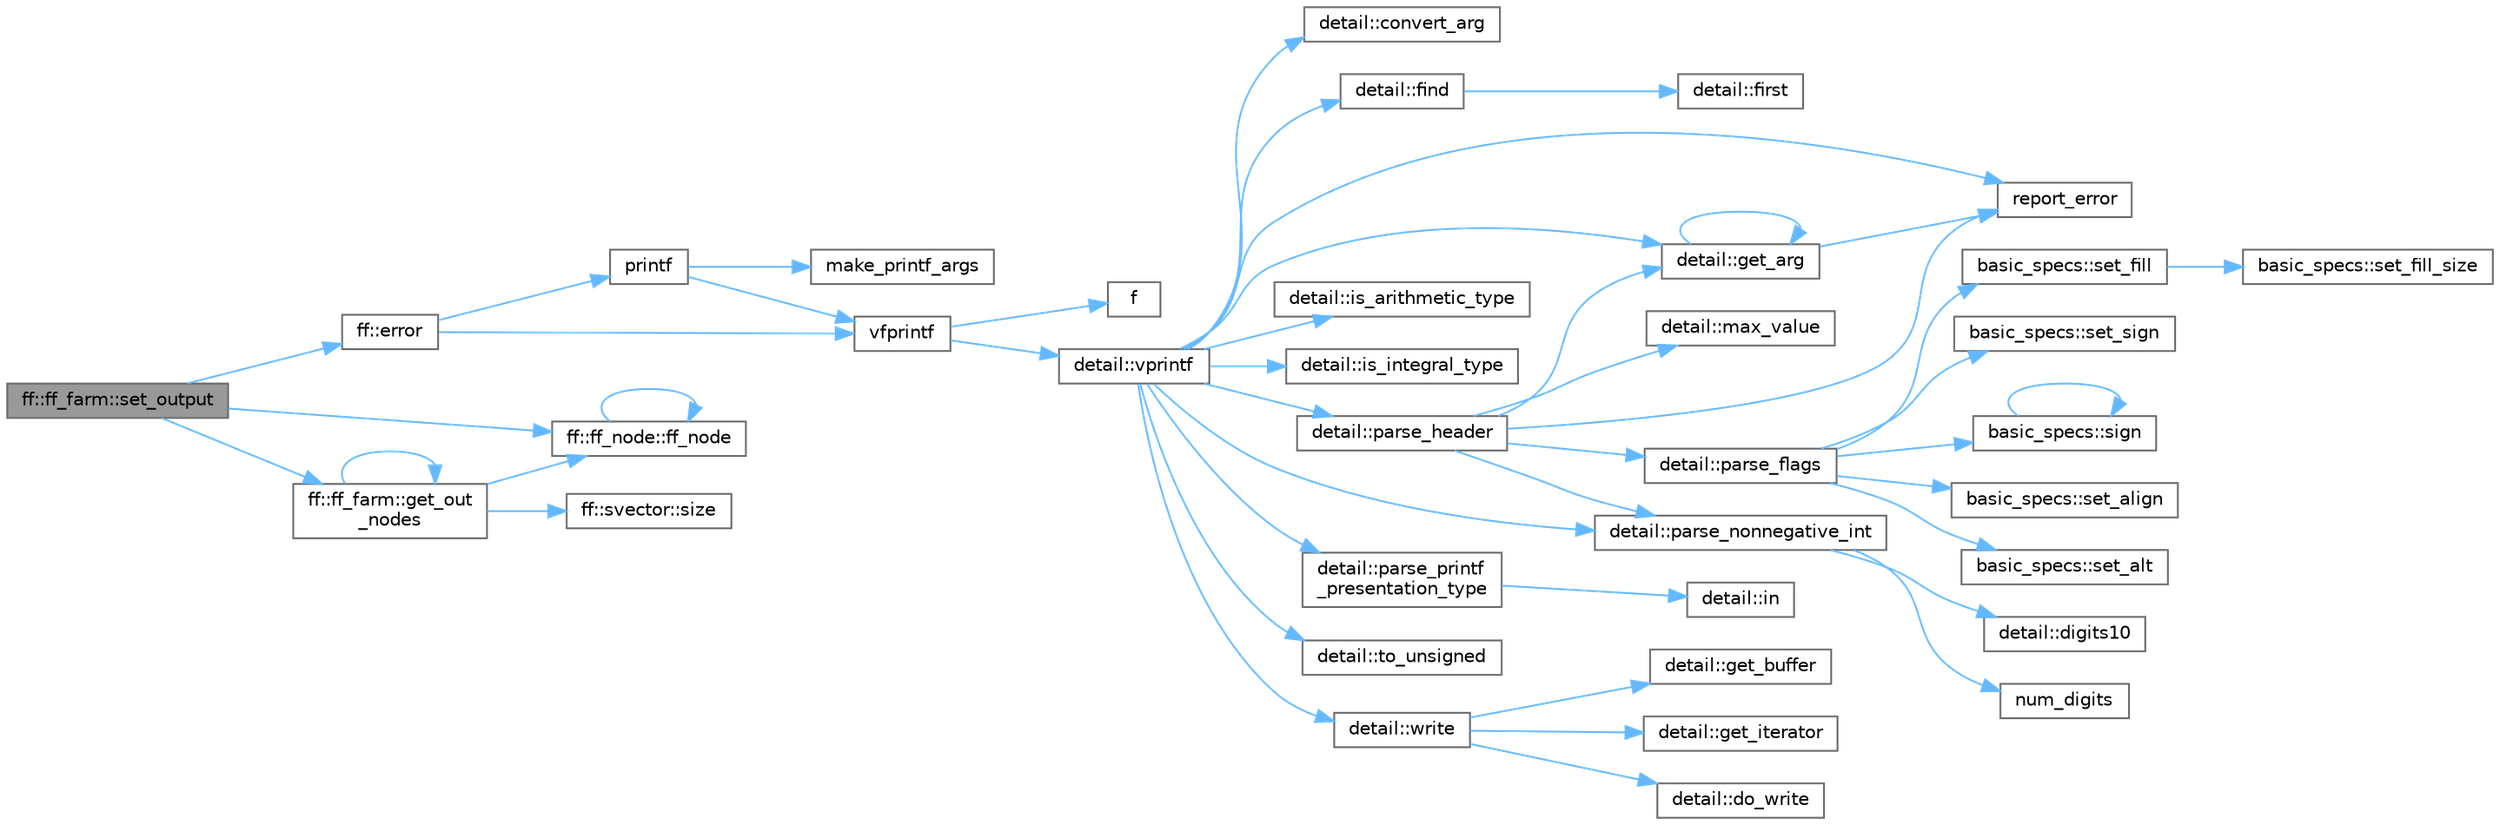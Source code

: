 digraph "ff::ff_farm::set_output"
{
 // LATEX_PDF_SIZE
  bgcolor="transparent";
  edge [fontname=Helvetica,fontsize=10,labelfontname=Helvetica,labelfontsize=10];
  node [fontname=Helvetica,fontsize=10,shape=box,height=0.2,width=0.4];
  rankdir="LR";
  Node1 [id="Node000001",label="ff::ff_farm::set_output",height=0.2,width=0.4,color="gray40", fillcolor="grey60", style="filled", fontcolor="black",tooltip=" "];
  Node1 -> Node2 [id="edge1_Node000001_Node000002",color="steelblue1",style="solid",tooltip=" "];
  Node2 [id="Node000002",label="ff::error",height=0.2,width=0.4,color="grey40", fillcolor="white", style="filled",URL="$namespaceff.html#a27d926d29b55e019eba5b70672301d82",tooltip=" "];
  Node2 -> Node3 [id="edge2_Node000002_Node000003",color="steelblue1",style="solid",tooltip=" "];
  Node3 [id="Node000003",label="printf",height=0.2,width=0.4,color="grey40", fillcolor="white", style="filled",URL="$printf_8h.html#aee3ed3a831f25f07e7be3919fff2203a",tooltip=" "];
  Node3 -> Node4 [id="edge3_Node000003_Node000004",color="steelblue1",style="solid",tooltip=" "];
  Node4 [id="Node000004",label="make_printf_args",height=0.2,width=0.4,color="grey40", fillcolor="white", style="filled",URL="$printf_8h.html#a27dcc0efcda04388971dbea3c875f122",tooltip=" "];
  Node3 -> Node5 [id="edge4_Node000003_Node000005",color="steelblue1",style="solid",tooltip=" "];
  Node5 [id="Node000005",label="vfprintf",height=0.2,width=0.4,color="grey40", fillcolor="white", style="filled",URL="$printf_8h.html#abb30aad964fc771fb52cf3ad88649df2",tooltip=" "];
  Node5 -> Node6 [id="edge5_Node000005_Node000006",color="steelblue1",style="solid",tooltip=" "];
  Node6 [id="Node000006",label="f",height=0.2,width=0.4,color="grey40", fillcolor="white", style="filled",URL="$cxx11__tensor__map_8cpp.html#a7f507fea02198f6cb81c86640c7b1a4e",tooltip=" "];
  Node5 -> Node7 [id="edge6_Node000005_Node000007",color="steelblue1",style="solid",tooltip=" "];
  Node7 [id="Node000007",label="detail::vprintf",height=0.2,width=0.4,color="grey40", fillcolor="white", style="filled",URL="$namespacedetail.html#a1c8c2218e4c822aa8f743fb9c573717f",tooltip=" "];
  Node7 -> Node8 [id="edge7_Node000007_Node000008",color="steelblue1",style="solid",tooltip=" "];
  Node8 [id="Node000008",label="detail::convert_arg",height=0.2,width=0.4,color="grey40", fillcolor="white", style="filled",URL="$namespacedetail.html#a03c11572c9a664266d6925f327dec7f3",tooltip=" "];
  Node7 -> Node9 [id="edge8_Node000007_Node000009",color="steelblue1",style="solid",tooltip=" "];
  Node9 [id="Node000009",label="detail::find",height=0.2,width=0.4,color="grey40", fillcolor="white", style="filled",URL="$namespacedetail.html#a6b71952fab3dc32f3edb2c3e9811d8d9",tooltip=" "];
  Node9 -> Node10 [id="edge9_Node000009_Node000010",color="steelblue1",style="solid",tooltip=" "];
  Node10 [id="Node000010",label="detail::first",height=0.2,width=0.4,color="grey40", fillcolor="white", style="filled",URL="$namespacedetail.html#a02319a3deb124802b88b61f85987df5e",tooltip=" "];
  Node7 -> Node11 [id="edge10_Node000007_Node000011",color="steelblue1",style="solid",tooltip=" "];
  Node11 [id="Node000011",label="detail::get_arg",height=0.2,width=0.4,color="grey40", fillcolor="white", style="filled",URL="$namespacedetail.html#a342ef250e45bd09b2ef666b6fae1c355",tooltip=" "];
  Node11 -> Node11 [id="edge11_Node000011_Node000011",color="steelblue1",style="solid",tooltip=" "];
  Node11 -> Node12 [id="edge12_Node000011_Node000012",color="steelblue1",style="solid",tooltip=" "];
  Node12 [id="Node000012",label="report_error",height=0.2,width=0.4,color="grey40", fillcolor="white", style="filled",URL="$format-inl_8h.html#a5555893692b00b61b3886349332fd01f",tooltip=" "];
  Node7 -> Node13 [id="edge13_Node000007_Node000013",color="steelblue1",style="solid",tooltip=" "];
  Node13 [id="Node000013",label="detail::is_arithmetic_type",height=0.2,width=0.4,color="grey40", fillcolor="white", style="filled",URL="$namespacedetail.html#a802c50a56a3495fdab6020b375ba1389",tooltip=" "];
  Node7 -> Node14 [id="edge14_Node000007_Node000014",color="steelblue1",style="solid",tooltip=" "];
  Node14 [id="Node000014",label="detail::is_integral_type",height=0.2,width=0.4,color="grey40", fillcolor="white", style="filled",URL="$namespacedetail.html#a2a60f8d1bee41b803f43fc42b707b5d1",tooltip=" "];
  Node7 -> Node15 [id="edge15_Node000007_Node000015",color="steelblue1",style="solid",tooltip=" "];
  Node15 [id="Node000015",label="detail::parse_header",height=0.2,width=0.4,color="grey40", fillcolor="white", style="filled",URL="$namespacedetail.html#afc9d93e58b8edb8077f8bc8eee7f4035",tooltip=" "];
  Node15 -> Node11 [id="edge16_Node000015_Node000011",color="steelblue1",style="solid",tooltip=" "];
  Node15 -> Node16 [id="edge17_Node000015_Node000016",color="steelblue1",style="solid",tooltip=" "];
  Node16 [id="Node000016",label="detail::max_value",height=0.2,width=0.4,color="grey40", fillcolor="white", style="filled",URL="$namespacedetail.html#a45c2130c44ebe54179eafcee3cda2bfb",tooltip=" "];
  Node15 -> Node17 [id="edge18_Node000015_Node000017",color="steelblue1",style="solid",tooltip=" "];
  Node17 [id="Node000017",label="detail::parse_flags",height=0.2,width=0.4,color="grey40", fillcolor="white", style="filled",URL="$namespacedetail.html#a4213daed116a37e1767881da51238261",tooltip=" "];
  Node17 -> Node18 [id="edge19_Node000017_Node000018",color="steelblue1",style="solid",tooltip=" "];
  Node18 [id="Node000018",label="basic_specs::set_align",height=0.2,width=0.4,color="grey40", fillcolor="white", style="filled",URL="$classbasic__specs.html#ad73b6f854341aaabc744bf54e6ea6af6",tooltip=" "];
  Node17 -> Node19 [id="edge20_Node000017_Node000019",color="steelblue1",style="solid",tooltip=" "];
  Node19 [id="Node000019",label="basic_specs::set_alt",height=0.2,width=0.4,color="grey40", fillcolor="white", style="filled",URL="$classbasic__specs.html#a5f10314706a8a3d579f882f30d283b61",tooltip=" "];
  Node17 -> Node20 [id="edge21_Node000017_Node000020",color="steelblue1",style="solid",tooltip=" "];
  Node20 [id="Node000020",label="basic_specs::set_fill",height=0.2,width=0.4,color="grey40", fillcolor="white", style="filled",URL="$classbasic__specs.html#a1600987fb39fed5dfdac21b218061a9e",tooltip=" "];
  Node20 -> Node21 [id="edge22_Node000020_Node000021",color="steelblue1",style="solid",tooltip=" "];
  Node21 [id="Node000021",label="basic_specs::set_fill_size",height=0.2,width=0.4,color="grey40", fillcolor="white", style="filled",URL="$classbasic__specs.html#a4b36db5ad1e38169bd6653635d5e69cd",tooltip=" "];
  Node17 -> Node22 [id="edge23_Node000017_Node000022",color="steelblue1",style="solid",tooltip=" "];
  Node22 [id="Node000022",label="basic_specs::set_sign",height=0.2,width=0.4,color="grey40", fillcolor="white", style="filled",URL="$classbasic__specs.html#a7020ec66ba6918727e4102567c5c731a",tooltip=" "];
  Node17 -> Node23 [id="edge24_Node000017_Node000023",color="steelblue1",style="solid",tooltip=" "];
  Node23 [id="Node000023",label="basic_specs::sign",height=0.2,width=0.4,color="grey40", fillcolor="white", style="filled",URL="$classbasic__specs.html#a380e6ff33a8ae05e3ef479bf95696ad2",tooltip=" "];
  Node23 -> Node23 [id="edge25_Node000023_Node000023",color="steelblue1",style="solid",tooltip=" "];
  Node15 -> Node24 [id="edge26_Node000015_Node000024",color="steelblue1",style="solid",tooltip=" "];
  Node24 [id="Node000024",label="detail::parse_nonnegative_int",height=0.2,width=0.4,color="grey40", fillcolor="white", style="filled",URL="$namespacedetail.html#a338caba782225e115a9902d4d0835f5f",tooltip=" "];
  Node24 -> Node25 [id="edge27_Node000024_Node000025",color="steelblue1",style="solid",tooltip=" "];
  Node25 [id="Node000025",label="detail::digits10",height=0.2,width=0.4,color="grey40", fillcolor="white", style="filled",URL="$namespacedetail.html#a3a043db05db2d07deb2d98ba2d04b4eb",tooltip=" "];
  Node24 -> Node26 [id="edge28_Node000024_Node000026",color="steelblue1",style="solid",tooltip=" "];
  Node26 [id="Node000026",label="num_digits",height=0.2,width=0.4,color="grey40", fillcolor="white", style="filled",URL="$_sequence_8c.html#aa16e8c03d098498ad9c8839cf2c48044",tooltip=" "];
  Node15 -> Node12 [id="edge29_Node000015_Node000012",color="steelblue1",style="solid",tooltip=" "];
  Node7 -> Node24 [id="edge30_Node000007_Node000024",color="steelblue1",style="solid",tooltip=" "];
  Node7 -> Node27 [id="edge31_Node000007_Node000027",color="steelblue1",style="solid",tooltip=" "];
  Node27 [id="Node000027",label="detail::parse_printf\l_presentation_type",height=0.2,width=0.4,color="grey40", fillcolor="white", style="filled",URL="$namespacedetail.html#aa2cb095169b23e3a66260ad7078f44cc",tooltip=" "];
  Node27 -> Node28 [id="edge32_Node000027_Node000028",color="steelblue1",style="solid",tooltip=" "];
  Node28 [id="Node000028",label="detail::in",height=0.2,width=0.4,color="grey40", fillcolor="white", style="filled",URL="$namespacedetail.html#a52a5e2ed06c229dcf95ea5c46d48d05e",tooltip=" "];
  Node7 -> Node12 [id="edge33_Node000007_Node000012",color="steelblue1",style="solid",tooltip=" "];
  Node7 -> Node29 [id="edge34_Node000007_Node000029",color="steelblue1",style="solid",tooltip=" "];
  Node29 [id="Node000029",label="detail::to_unsigned",height=0.2,width=0.4,color="grey40", fillcolor="white", style="filled",URL="$namespacedetail.html#a4855e668246c731a97484efc329f2aac",tooltip=" "];
  Node7 -> Node30 [id="edge35_Node000007_Node000030",color="steelblue1",style="solid",tooltip=" "];
  Node30 [id="Node000030",label="detail::write",height=0.2,width=0.4,color="grey40", fillcolor="white", style="filled",URL="$namespacedetail.html#a29dacf26eedc9e3575fb57329a5ca0a3",tooltip=" "];
  Node30 -> Node31 [id="edge36_Node000030_Node000031",color="steelblue1",style="solid",tooltip=" "];
  Node31 [id="Node000031",label="detail::do_write",height=0.2,width=0.4,color="grey40", fillcolor="white", style="filled",URL="$namespacedetail.html#a5007cc441bd246a9096070c10d1ea683",tooltip=" "];
  Node30 -> Node32 [id="edge37_Node000030_Node000032",color="steelblue1",style="solid",tooltip=" "];
  Node32 [id="Node000032",label="detail::get_buffer",height=0.2,width=0.4,color="grey40", fillcolor="white", style="filled",URL="$namespacedetail.html#ad803bb19df422bc4c4f92d75c7564437",tooltip=" "];
  Node30 -> Node33 [id="edge38_Node000030_Node000033",color="steelblue1",style="solid",tooltip=" "];
  Node33 [id="Node000033",label="detail::get_iterator",height=0.2,width=0.4,color="grey40", fillcolor="white", style="filled",URL="$namespacedetail.html#a05e3e231207d3f28f83261c2e7ad2fe5",tooltip=" "];
  Node2 -> Node5 [id="edge39_Node000002_Node000005",color="steelblue1",style="solid",tooltip=" "];
  Node1 -> Node34 [id="edge40_Node000001_Node000034",color="steelblue1",style="solid",tooltip=" "];
  Node34 [id="Node000034",label="ff::ff_node::ff_node",height=0.2,width=0.4,color="grey40", fillcolor="white", style="filled",URL="$classff_1_1ff__node.html#a53ab8b2244539766bdea3eb65cb04f9b",tooltip=" "];
  Node34 -> Node34 [id="edge41_Node000034_Node000034",color="steelblue1",style="solid",tooltip=" "];
  Node1 -> Node35 [id="edge42_Node000001_Node000035",color="steelblue1",style="solid",tooltip=" "];
  Node35 [id="Node000035",label="ff::ff_farm::get_out\l_nodes",height=0.2,width=0.4,color="grey40", fillcolor="white", style="filled",URL="$classff_1_1ff__farm.html#ab0e702de1fa76c39793d2efbe49aeee1",tooltip=" "];
  Node35 -> Node34 [id="edge43_Node000035_Node000034",color="steelblue1",style="solid",tooltip=" "];
  Node35 -> Node35 [id="edge44_Node000035_Node000035",color="steelblue1",style="solid",tooltip=" "];
  Node35 -> Node36 [id="edge45_Node000035_Node000036",color="steelblue1",style="solid",tooltip=" "];
  Node36 [id="Node000036",label="ff::svector::size",height=0.2,width=0.4,color="grey40", fillcolor="white", style="filled",URL="$classff_1_1svector.html#a29125256281f793b0808ecfae6ea68ec",tooltip=" "];
}

